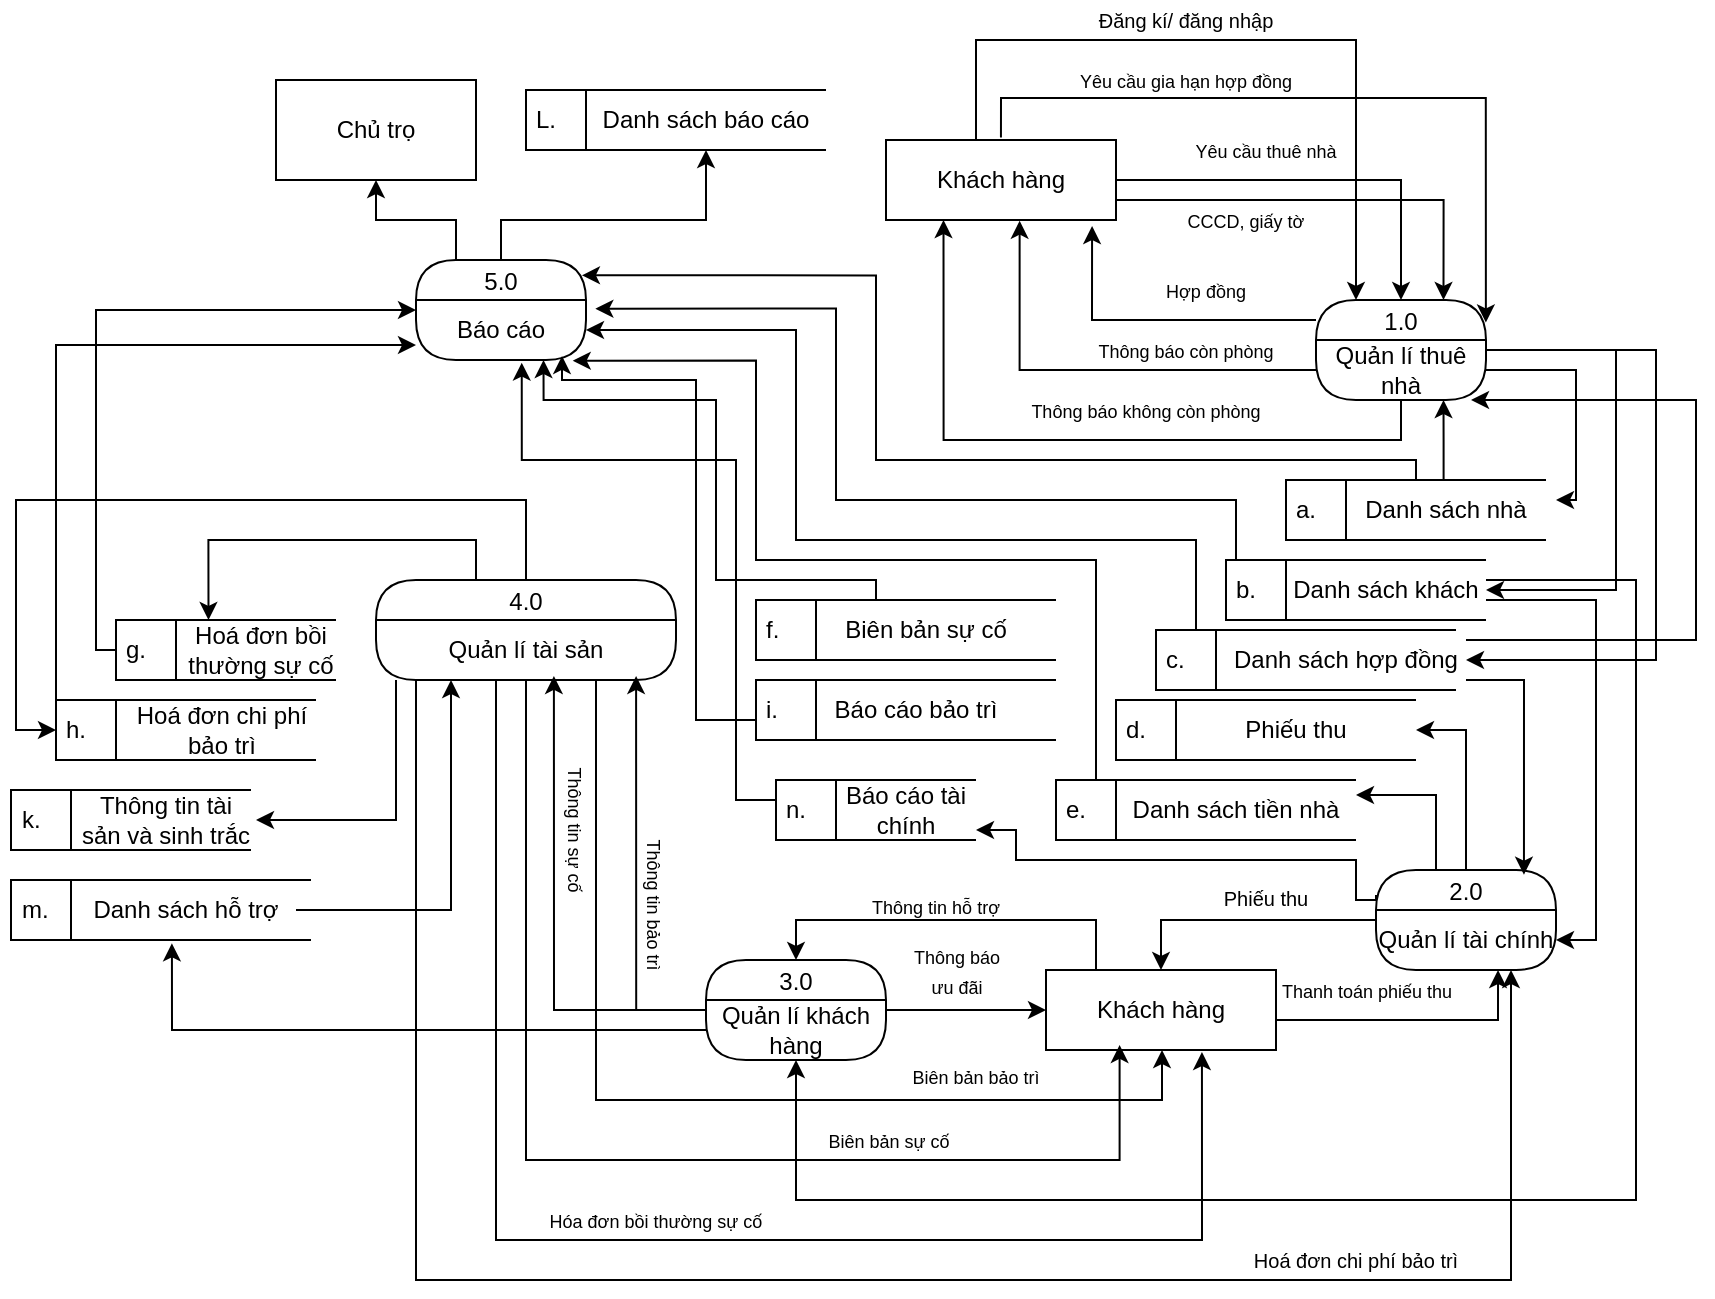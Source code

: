 <mxfile version="24.7.6">
  <diagram name="Page-1" id="V_YeHFoTBKTuIHgPI9a_">
    <mxGraphModel dx="1562" dy="346" grid="1" gridSize="10" guides="1" tooltips="1" connect="1" arrows="1" fold="1" page="1" pageScale="1" pageWidth="850" pageHeight="1100" math="0" shadow="0">
      <root>
        <mxCell id="0" />
        <mxCell id="1" parent="0" />
        <mxCell id="1aZD1OsogRXmvRE20P_B-30" style="edgeStyle=orthogonalEdgeStyle;rounded=0;orthogonalLoop=1;jettySize=auto;html=1;" parent="1" source="1aZD1OsogRXmvRE20P_B-1" target="1aZD1OsogRXmvRE20P_B-4" edge="1">
          <mxGeometry relative="1" as="geometry" />
        </mxCell>
        <mxCell id="1aZD1OsogRXmvRE20P_B-38" style="edgeStyle=orthogonalEdgeStyle;rounded=0;orthogonalLoop=1;jettySize=auto;html=1;entryX=0.75;entryY=0;entryDx=0;entryDy=0;" parent="1" source="1aZD1OsogRXmvRE20P_B-1" target="1aZD1OsogRXmvRE20P_B-4" edge="1">
          <mxGeometry relative="1" as="geometry">
            <Array as="points">
              <mxPoint x="644" y="270" />
            </Array>
          </mxGeometry>
        </mxCell>
        <mxCell id="yD9X1X1SuLmKjkcs-DvC-9" style="edgeStyle=orthogonalEdgeStyle;rounded=0;orthogonalLoop=1;jettySize=auto;html=1;entryX=1;entryY=0.25;entryDx=0;entryDy=0;" parent="1" edge="1">
          <mxGeometry relative="1" as="geometry">
            <mxPoint x="422.469" y="238.71" as="sourcePoint" />
            <mxPoint x="664.94" y="331.21" as="targetPoint" />
            <Array as="points">
              <mxPoint x="423" y="219" />
              <mxPoint x="665" y="219" />
            </Array>
          </mxGeometry>
        </mxCell>
        <mxCell id="Y49ICn9soL3mUIKn1PIk-4" style="edgeStyle=orthogonalEdgeStyle;rounded=0;orthogonalLoop=1;jettySize=auto;html=1;" parent="1" source="1aZD1OsogRXmvRE20P_B-1" target="1aZD1OsogRXmvRE20P_B-4" edge="1">
          <mxGeometry relative="1" as="geometry">
            <Array as="points">
              <mxPoint x="410" y="190" />
              <mxPoint x="600" y="190" />
            </Array>
          </mxGeometry>
        </mxCell>
        <mxCell id="1aZD1OsogRXmvRE20P_B-1" value="Khách hàng" style="rounded=0;whiteSpace=wrap;html=1;" parent="1" vertex="1">
          <mxGeometry x="365" y="240" width="115" height="40" as="geometry" />
        </mxCell>
        <mxCell id="1aZD1OsogRXmvRE20P_B-2" value="Chủ trọ" style="rounded=0;whiteSpace=wrap;html=1;" parent="1" vertex="1">
          <mxGeometry x="60" y="210" width="100" height="50" as="geometry" />
        </mxCell>
        <mxCell id="1aZD1OsogRXmvRE20P_B-56" style="edgeStyle=orthogonalEdgeStyle;rounded=0;orthogonalLoop=1;jettySize=auto;html=1;entryX=1;entryY=0.5;entryDx=0;entryDy=0;" parent="1" source="1aZD1OsogRXmvRE20P_B-4" target="1aZD1OsogRXmvRE20P_B-50" edge="1">
          <mxGeometry relative="1" as="geometry">
            <Array as="points">
              <mxPoint x="730" y="345" />
              <mxPoint x="730" y="465" />
            </Array>
          </mxGeometry>
        </mxCell>
        <mxCell id="1aZD1OsogRXmvRE20P_B-58" style="edgeStyle=orthogonalEdgeStyle;rounded=0;orthogonalLoop=1;jettySize=auto;html=1;entryX=1;entryY=0.5;entryDx=0;entryDy=0;" parent="1" source="1aZD1OsogRXmvRE20P_B-4" target="1aZD1OsogRXmvRE20P_B-52" edge="1">
          <mxGeometry relative="1" as="geometry">
            <Array as="points">
              <mxPoint x="750" y="345" />
              <mxPoint x="750" y="500" />
            </Array>
          </mxGeometry>
        </mxCell>
        <mxCell id="1aZD1OsogRXmvRE20P_B-4" value="1.0" style="swimlane;fontStyle=0;childLayout=stackLayout;horizontal=1;startSize=20;fillColor=#ffffff;horizontalStack=0;resizeParent=1;resizeParentMax=0;resizeLast=0;collapsible=0;marginBottom=0;swimlaneFillColor=#ffffff;rounded=1;glass=0;arcSize=50;" parent="1" vertex="1">
          <mxGeometry x="580" y="320" width="85" height="50" as="geometry" />
        </mxCell>
        <mxCell id="1aZD1OsogRXmvRE20P_B-12" value="Quản lí thuê nhà" style="text;html=1;align=center;verticalAlign=middle;whiteSpace=wrap;rounded=0;" parent="1aZD1OsogRXmvRE20P_B-4" vertex="1">
          <mxGeometry y="20" width="85" height="30" as="geometry" />
        </mxCell>
        <mxCell id="Y49ICn9soL3mUIKn1PIk-7" style="edgeStyle=orthogonalEdgeStyle;rounded=0;orthogonalLoop=1;jettySize=auto;html=1;entryX=0.75;entryY=1;entryDx=0;entryDy=0;" parent="1" source="1aZD1OsogRXmvRE20P_B-13" target="1aZD1OsogRXmvRE20P_B-24" edge="1">
          <mxGeometry relative="1" as="geometry">
            <Array as="points">
              <mxPoint x="130" y="810" />
              <mxPoint x="678" y="810" />
            </Array>
          </mxGeometry>
        </mxCell>
        <mxCell id="Y49ICn9soL3mUIKn1PIk-43" style="edgeStyle=orthogonalEdgeStyle;rounded=0;orthogonalLoop=1;jettySize=auto;html=1;entryX=0.25;entryY=0;entryDx=0;entryDy=0;" parent="1" source="1aZD1OsogRXmvRE20P_B-13" target="yD9X1X1SuLmKjkcs-DvC-13" edge="1">
          <mxGeometry relative="1" as="geometry">
            <Array as="points">
              <mxPoint x="160" y="440" />
              <mxPoint x="26" y="440" />
            </Array>
          </mxGeometry>
        </mxCell>
        <mxCell id="Y49ICn9soL3mUIKn1PIk-44" style="edgeStyle=orthogonalEdgeStyle;rounded=0;orthogonalLoop=1;jettySize=auto;html=1;entryX=0;entryY=0.5;entryDx=0;entryDy=0;" parent="1" source="1aZD1OsogRXmvRE20P_B-13" target="DDauoUN82rla9Vkt90J--4" edge="1">
          <mxGeometry relative="1" as="geometry">
            <Array as="points">
              <mxPoint x="185" y="420" />
              <mxPoint x="-70" y="420" />
              <mxPoint x="-70" y="535" />
            </Array>
          </mxGeometry>
        </mxCell>
        <mxCell id="1aZD1OsogRXmvRE20P_B-13" value="4.0" style="swimlane;fontStyle=0;childLayout=stackLayout;horizontal=1;startSize=20;fillColor=#ffffff;horizontalStack=0;resizeParent=1;resizeParentMax=0;resizeLast=0;collapsible=0;marginBottom=0;swimlaneFillColor=#ffffff;rounded=1;glass=0;arcSize=50;" parent="1" vertex="1">
          <mxGeometry x="110" y="460" width="150" height="50" as="geometry" />
        </mxCell>
        <mxCell id="1aZD1OsogRXmvRE20P_B-14" value="Quản lí tài sản" style="text;html=1;align=center;verticalAlign=middle;whiteSpace=wrap;rounded=0;" parent="1aZD1OsogRXmvRE20P_B-13" vertex="1">
          <mxGeometry y="20" width="150" height="30" as="geometry" />
        </mxCell>
        <mxCell id="1aZD1OsogRXmvRE20P_B-73" style="edgeStyle=orthogonalEdgeStyle;rounded=0;orthogonalLoop=1;jettySize=auto;html=1;entryX=0;entryY=0.5;entryDx=0;entryDy=0;" parent="1" source="1aZD1OsogRXmvRE20P_B-15" target="1aZD1OsogRXmvRE20P_B-60" edge="1">
          <mxGeometry relative="1" as="geometry">
            <mxPoint x="400" y="680" as="targetPoint" />
          </mxGeometry>
        </mxCell>
        <mxCell id="1aZD1OsogRXmvRE20P_B-15" value="3.0" style="swimlane;fontStyle=0;childLayout=stackLayout;horizontal=1;startSize=20;fillColor=#ffffff;horizontalStack=0;resizeParent=1;resizeParentMax=0;resizeLast=0;collapsible=0;marginBottom=0;swimlaneFillColor=#ffffff;rounded=1;glass=0;arcSize=50;" parent="1" vertex="1">
          <mxGeometry x="275" y="650" width="90" height="50" as="geometry" />
        </mxCell>
        <mxCell id="1aZD1OsogRXmvRE20P_B-17" value="Quản lí khách hàng" style="text;html=1;align=center;verticalAlign=middle;whiteSpace=wrap;rounded=0;" parent="1aZD1OsogRXmvRE20P_B-15" vertex="1">
          <mxGeometry y="20" width="90" height="30" as="geometry" />
        </mxCell>
        <mxCell id="1aZD1OsogRXmvRE20P_B-65" style="edgeStyle=orthogonalEdgeStyle;rounded=0;orthogonalLoop=1;jettySize=auto;html=1;entryX=1;entryY=0.5;entryDx=0;entryDy=0;" parent="1" source="1aZD1OsogRXmvRE20P_B-23" target="1aZD1OsogRXmvRE20P_B-54" edge="1">
          <mxGeometry relative="1" as="geometry" />
        </mxCell>
        <mxCell id="1aZD1OsogRXmvRE20P_B-66" style="edgeStyle=orthogonalEdgeStyle;rounded=0;orthogonalLoop=1;jettySize=auto;html=1;entryX=1;entryY=0.25;entryDx=0;entryDy=0;" parent="1" source="1aZD1OsogRXmvRE20P_B-23" target="1aZD1OsogRXmvRE20P_B-64" edge="1">
          <mxGeometry relative="1" as="geometry">
            <Array as="points">
              <mxPoint x="640" y="568" />
            </Array>
          </mxGeometry>
        </mxCell>
        <mxCell id="1aZD1OsogRXmvRE20P_B-68" style="edgeStyle=orthogonalEdgeStyle;rounded=0;orthogonalLoop=1;jettySize=auto;html=1;entryX=0.5;entryY=0;entryDx=0;entryDy=0;" parent="1" source="1aZD1OsogRXmvRE20P_B-23" target="1aZD1OsogRXmvRE20P_B-60" edge="1">
          <mxGeometry relative="1" as="geometry">
            <mxPoint x="510" y="630" as="targetPoint" />
          </mxGeometry>
        </mxCell>
        <mxCell id="Y49ICn9soL3mUIKn1PIk-48" style="edgeStyle=orthogonalEdgeStyle;rounded=0;orthogonalLoop=1;jettySize=auto;html=1;exitX=0;exitY=0.25;exitDx=0;exitDy=0;" parent="1" source="1aZD1OsogRXmvRE20P_B-23" target="Y49ICn9soL3mUIKn1PIk-2" edge="1">
          <mxGeometry relative="1" as="geometry">
            <Array as="points">
              <mxPoint x="610" y="620" />
              <mxPoint x="600" y="620" />
              <mxPoint x="600" y="600" />
              <mxPoint x="430" y="600" />
              <mxPoint x="430" y="585" />
            </Array>
          </mxGeometry>
        </mxCell>
        <mxCell id="1aZD1OsogRXmvRE20P_B-23" value="2.0" style="swimlane;fontStyle=0;childLayout=stackLayout;horizontal=1;startSize=20;fillColor=#ffffff;horizontalStack=0;resizeParent=1;resizeParentMax=0;resizeLast=0;collapsible=0;marginBottom=0;swimlaneFillColor=#ffffff;rounded=1;glass=0;arcSize=50;" parent="1" vertex="1">
          <mxGeometry x="610" y="605" width="90" height="50" as="geometry" />
        </mxCell>
        <mxCell id="1aZD1OsogRXmvRE20P_B-24" value="Quản lí tài chính" style="text;html=1;align=center;verticalAlign=middle;whiteSpace=wrap;rounded=0;" parent="1aZD1OsogRXmvRE20P_B-23" vertex="1">
          <mxGeometry y="20" width="90" height="30" as="geometry" />
        </mxCell>
        <mxCell id="1aZD1OsogRXmvRE20P_B-31" value="&lt;font style=&quot;font-size: 9px;&quot;&gt;Yêu cầu thuê nhà&lt;/font&gt;" style="text;html=1;align=center;verticalAlign=middle;whiteSpace=wrap;rounded=0;" parent="1" vertex="1">
          <mxGeometry x="510" y="240" width="90" height="10" as="geometry" />
        </mxCell>
        <mxCell id="1aZD1OsogRXmvRE20P_B-36" value="&lt;font style=&quot;font-size: 9px;&quot;&gt;Hợp đồng&lt;/font&gt;" style="text;html=1;align=center;verticalAlign=middle;whiteSpace=wrap;rounded=0;" parent="1" vertex="1">
          <mxGeometry x="480" y="310" width="90" height="10" as="geometry" />
        </mxCell>
        <mxCell id="1aZD1OsogRXmvRE20P_B-39" value="&lt;font style=&quot;font-size: 9px;&quot;&gt;CCCD, giấy tờ&lt;/font&gt;" style="text;html=1;align=center;verticalAlign=middle;whiteSpace=wrap;rounded=0;" parent="1" vertex="1">
          <mxGeometry x="500" y="270" width="90" height="20" as="geometry" />
        </mxCell>
        <mxCell id="1aZD1OsogRXmvRE20P_B-40" style="edgeStyle=orthogonalEdgeStyle;rounded=0;orthogonalLoop=1;jettySize=auto;html=1;entryX=0.581;entryY=1.009;entryDx=0;entryDy=0;entryPerimeter=0;" parent="1" source="1aZD1OsogRXmvRE20P_B-12" target="1aZD1OsogRXmvRE20P_B-1" edge="1">
          <mxGeometry relative="1" as="geometry" />
        </mxCell>
        <mxCell id="1aZD1OsogRXmvRE20P_B-42" value="&lt;font style=&quot;font-size: 9px;&quot;&gt;Thông báo còn phòng&lt;/font&gt;" style="text;html=1;align=center;verticalAlign=middle;whiteSpace=wrap;rounded=0;" parent="1" vertex="1">
          <mxGeometry x="470" y="340" width="90" height="10" as="geometry" />
        </mxCell>
        <mxCell id="1aZD1OsogRXmvRE20P_B-44" style="edgeStyle=orthogonalEdgeStyle;rounded=0;orthogonalLoop=1;jettySize=auto;html=1;entryX=0.25;entryY=1;entryDx=0;entryDy=0;" parent="1" source="1aZD1OsogRXmvRE20P_B-12" target="1aZD1OsogRXmvRE20P_B-1" edge="1">
          <mxGeometry relative="1" as="geometry">
            <Array as="points">
              <mxPoint x="623" y="390" />
              <mxPoint x="394" y="390" />
            </Array>
          </mxGeometry>
        </mxCell>
        <mxCell id="1aZD1OsogRXmvRE20P_B-45" value="&lt;font style=&quot;font-size: 9px;&quot;&gt;Thông báo không còn phòng&lt;/font&gt;" style="text;html=1;align=center;verticalAlign=middle;whiteSpace=wrap;rounded=0;" parent="1" vertex="1">
          <mxGeometry x="435" y="370" width="120" height="10" as="geometry" />
        </mxCell>
        <mxCell id="1aZD1OsogRXmvRE20P_B-47" value="a." style="html=1;dashed=0;whiteSpace=wrap;shape=mxgraph.dfd.dataStoreID;align=left;spacingLeft=3;points=[[0,0],[0.5,0],[1,0],[0,0.5],[1,0.5],[0,1],[0.5,1],[1,1]];" parent="1" vertex="1">
          <mxGeometry x="565" y="410" width="130" height="30" as="geometry" />
        </mxCell>
        <mxCell id="yD9X1X1SuLmKjkcs-DvC-8" style="edgeStyle=orthogonalEdgeStyle;rounded=0;orthogonalLoop=1;jettySize=auto;html=1;entryX=0.75;entryY=1;entryDx=0;entryDy=0;" parent="1" source="1aZD1OsogRXmvRE20P_B-48" target="1aZD1OsogRXmvRE20P_B-12" edge="1">
          <mxGeometry relative="1" as="geometry">
            <Array as="points">
              <mxPoint x="644" y="390" />
            </Array>
          </mxGeometry>
        </mxCell>
        <mxCell id="1aZD1OsogRXmvRE20P_B-48" value="Danh sách nhà" style="text;html=1;align=center;verticalAlign=middle;whiteSpace=wrap;rounded=0;" parent="1" vertex="1">
          <mxGeometry x="600" y="410" width="90" height="30" as="geometry" />
        </mxCell>
        <mxCell id="H8AvOMiR97W-gZ_kD2Oq-1" style="edgeStyle=orthogonalEdgeStyle;rounded=0;orthogonalLoop=1;jettySize=auto;html=1;" parent="1" source="1aZD1OsogRXmvRE20P_B-49" target="1aZD1OsogRXmvRE20P_B-15" edge="1">
          <mxGeometry relative="1" as="geometry">
            <Array as="points">
              <mxPoint x="740" y="460" />
              <mxPoint x="740" y="770" />
              <mxPoint x="320" y="770" />
            </Array>
          </mxGeometry>
        </mxCell>
        <mxCell id="1aZD1OsogRXmvRE20P_B-49" value="b." style="html=1;dashed=0;whiteSpace=wrap;shape=mxgraph.dfd.dataStoreID;align=left;spacingLeft=3;points=[[0,0],[0.5,0],[1,0],[0,0.5],[1,0.5],[0,1],[0.5,1],[1,1]];" parent="1" vertex="1">
          <mxGeometry x="535" y="450" width="130" height="30" as="geometry" />
        </mxCell>
        <mxCell id="1aZD1OsogRXmvRE20P_B-62" style="edgeStyle=orthogonalEdgeStyle;rounded=0;orthogonalLoop=1;jettySize=auto;html=1;entryX=1;entryY=0.5;entryDx=0;entryDy=0;" parent="1" source="1aZD1OsogRXmvRE20P_B-50" target="1aZD1OsogRXmvRE20P_B-24" edge="1">
          <mxGeometry relative="1" as="geometry">
            <Array as="points">
              <mxPoint x="720" y="470" />
              <mxPoint x="720" y="640" />
            </Array>
          </mxGeometry>
        </mxCell>
        <mxCell id="1aZD1OsogRXmvRE20P_B-50" value="Danh sách khách" style="text;html=1;align=center;verticalAlign=middle;whiteSpace=wrap;rounded=0;" parent="1" vertex="1">
          <mxGeometry x="565" y="450" width="100" height="30" as="geometry" />
        </mxCell>
        <mxCell id="1aZD1OsogRXmvRE20P_B-112" style="edgeStyle=orthogonalEdgeStyle;rounded=0;orthogonalLoop=1;jettySize=auto;html=1;entryX=1;entryY=0.5;entryDx=0;entryDy=0;" parent="1" source="1aZD1OsogRXmvRE20P_B-51" target="1aZD1OsogRXmvRE20P_B-103" edge="1">
          <mxGeometry relative="1" as="geometry">
            <Array as="points">
              <mxPoint x="520" y="440" />
              <mxPoint x="320" y="440" />
              <mxPoint x="320" y="335" />
            </Array>
          </mxGeometry>
        </mxCell>
        <mxCell id="1aZD1OsogRXmvRE20P_B-51" value="c." style="html=1;dashed=0;whiteSpace=wrap;shape=mxgraph.dfd.dataStoreID;align=left;spacingLeft=3;points=[[0,0],[0.5,0],[1,0],[0,0.5],[1,0.5],[0,1],[0.5,1],[1,1]];" parent="1" vertex="1">
          <mxGeometry x="500" y="485" width="150" height="30" as="geometry" />
        </mxCell>
        <mxCell id="yD9X1X1SuLmKjkcs-DvC-17" style="edgeStyle=orthogonalEdgeStyle;rounded=0;orthogonalLoop=1;jettySize=auto;html=1;entryX=0.912;entryY=1;entryDx=0;entryDy=0;entryPerimeter=0;" parent="1" source="1aZD1OsogRXmvRE20P_B-52" target="1aZD1OsogRXmvRE20P_B-12" edge="1">
          <mxGeometry relative="1" as="geometry">
            <Array as="points">
              <mxPoint x="770" y="490" />
              <mxPoint x="770" y="370" />
            </Array>
          </mxGeometry>
        </mxCell>
        <mxCell id="1aZD1OsogRXmvRE20P_B-52" value="Danh sách hợp đồng" style="text;html=1;align=center;verticalAlign=middle;whiteSpace=wrap;rounded=0;" parent="1" vertex="1">
          <mxGeometry x="535" y="485" width="120" height="30" as="geometry" />
        </mxCell>
        <mxCell id="1aZD1OsogRXmvRE20P_B-53" value="d." style="html=1;dashed=0;whiteSpace=wrap;shape=mxgraph.dfd.dataStoreID;align=left;spacingLeft=3;points=[[0,0],[0.5,0],[1,0],[0,0.5],[1,0.5],[0,1],[0.5,1],[1,1]];" parent="1" vertex="1">
          <mxGeometry x="480" y="520" width="150" height="30" as="geometry" />
        </mxCell>
        <mxCell id="1aZD1OsogRXmvRE20P_B-54" value="Phiếu thu" style="text;html=1;align=center;verticalAlign=middle;whiteSpace=wrap;rounded=0;" parent="1" vertex="1">
          <mxGeometry x="510" y="520" width="120" height="30" as="geometry" />
        </mxCell>
        <mxCell id="1aZD1OsogRXmvRE20P_B-55" style="edgeStyle=orthogonalEdgeStyle;rounded=0;orthogonalLoop=1;jettySize=auto;html=1;" parent="1" source="1aZD1OsogRXmvRE20P_B-12" edge="1">
          <mxGeometry relative="1" as="geometry">
            <mxPoint x="700" y="420" as="targetPoint" />
            <Array as="points">
              <mxPoint x="710" y="355" />
              <mxPoint x="710" y="420" />
            </Array>
          </mxGeometry>
        </mxCell>
        <mxCell id="1aZD1OsogRXmvRE20P_B-71" style="edgeStyle=orthogonalEdgeStyle;rounded=0;orthogonalLoop=1;jettySize=auto;html=1;entryX=0.678;entryY=1;entryDx=0;entryDy=0;entryPerimeter=0;" parent="1" source="1aZD1OsogRXmvRE20P_B-60" target="1aZD1OsogRXmvRE20P_B-24" edge="1">
          <mxGeometry relative="1" as="geometry">
            <mxPoint x="670" y="675" as="targetPoint" />
            <Array as="points">
              <mxPoint x="671" y="680" />
            </Array>
          </mxGeometry>
        </mxCell>
        <mxCell id="1aZD1OsogRXmvRE20P_B-76" style="edgeStyle=orthogonalEdgeStyle;rounded=0;orthogonalLoop=1;jettySize=auto;html=1;entryX=0.5;entryY=0;entryDx=0;entryDy=0;" parent="1" source="1aZD1OsogRXmvRE20P_B-60" target="1aZD1OsogRXmvRE20P_B-15" edge="1">
          <mxGeometry relative="1" as="geometry">
            <mxPoint x="390" y="620" as="targetPoint" />
            <Array as="points">
              <mxPoint x="470" y="630" />
              <mxPoint x="320" y="630" />
            </Array>
          </mxGeometry>
        </mxCell>
        <mxCell id="1aZD1OsogRXmvRE20P_B-60" value="Khách hàng" style="rounded=0;whiteSpace=wrap;html=1;" parent="1" vertex="1">
          <mxGeometry x="445" y="655" width="115" height="40" as="geometry" />
        </mxCell>
        <mxCell id="1aZD1OsogRXmvRE20P_B-63" value="e." style="html=1;dashed=0;whiteSpace=wrap;shape=mxgraph.dfd.dataStoreID;align=left;spacingLeft=3;points=[[0,0],[0.5,0],[1,0],[0,0.5],[1,0.5],[0,1],[0.5,1],[1,1]];" parent="1" vertex="1">
          <mxGeometry x="450" y="560" width="150" height="30" as="geometry" />
        </mxCell>
        <mxCell id="1aZD1OsogRXmvRE20P_B-64" value="Danh sách tiền nhà" style="text;html=1;align=center;verticalAlign=middle;whiteSpace=wrap;rounded=0;" parent="1" vertex="1">
          <mxGeometry x="480" y="560" width="120" height="30" as="geometry" />
        </mxCell>
        <mxCell id="1aZD1OsogRXmvRE20P_B-67" style="edgeStyle=orthogonalEdgeStyle;rounded=0;orthogonalLoop=1;jettySize=auto;html=1;entryX=0.822;entryY=0.047;entryDx=0;entryDy=0;entryPerimeter=0;" parent="1" source="1aZD1OsogRXmvRE20P_B-52" target="1aZD1OsogRXmvRE20P_B-23" edge="1">
          <mxGeometry relative="1" as="geometry">
            <Array as="points">
              <mxPoint x="684" y="510" />
            </Array>
          </mxGeometry>
        </mxCell>
        <mxCell id="1aZD1OsogRXmvRE20P_B-69" value="&lt;font style=&quot;font-size: 10px;&quot;&gt;Phiếu thu&lt;/font&gt;" style="text;html=1;align=center;verticalAlign=middle;whiteSpace=wrap;rounded=0;" parent="1" vertex="1">
          <mxGeometry x="525" y="607.5" width="60" height="22.5" as="geometry" />
        </mxCell>
        <mxCell id="1aZD1OsogRXmvRE20P_B-72" value="&lt;font style=&quot;font-size: 9px;&quot;&gt;Thanh toán phiếu thu&lt;/font&gt;" style="text;html=1;align=center;verticalAlign=middle;whiteSpace=wrap;rounded=0;" parent="1" vertex="1">
          <mxGeometry x="557.5" y="655" width="95" height="20" as="geometry" />
        </mxCell>
        <mxCell id="1aZD1OsogRXmvRE20P_B-74" value="&lt;font style=&quot;font-size: 9px;&quot;&gt;Thông báo ưu đãi&lt;/font&gt;" style="text;html=1;align=center;verticalAlign=middle;whiteSpace=wrap;rounded=0;" parent="1" vertex="1">
          <mxGeometry x="372.5" y="640" width="55" height="30" as="geometry" />
        </mxCell>
        <mxCell id="1aZD1OsogRXmvRE20P_B-77" value="&lt;font style=&quot;font-size: 9px;&quot;&gt;Thông tin hỗ trợ&lt;/font&gt;" style="text;html=1;align=center;verticalAlign=middle;whiteSpace=wrap;rounded=0;" parent="1" vertex="1">
          <mxGeometry x="330" y="610" width="120" height="25" as="geometry" />
        </mxCell>
        <mxCell id="1aZD1OsogRXmvRE20P_B-85" value="&lt;font style=&quot;font-size: 9px;&quot;&gt;Thông tin bảo trì&lt;/font&gt;" style="text;html=1;align=center;verticalAlign=middle;whiteSpace=wrap;rounded=0;rotation=90;" parent="1" vertex="1">
          <mxGeometry x="205" y="607.5" width="90" height="30" as="geometry" />
        </mxCell>
        <mxCell id="1aZD1OsogRXmvRE20P_B-87" style="edgeStyle=orthogonalEdgeStyle;rounded=0;orthogonalLoop=1;jettySize=auto;html=1;" parent="1" source="1aZD1OsogRXmvRE20P_B-14" target="1aZD1OsogRXmvRE20P_B-60" edge="1">
          <mxGeometry relative="1" as="geometry">
            <Array as="points">
              <mxPoint x="220" y="720" />
              <mxPoint x="503" y="720" />
            </Array>
          </mxGeometry>
        </mxCell>
        <mxCell id="1aZD1OsogRXmvRE20P_B-88" value="&lt;font style=&quot;font-size: 9px;&quot;&gt;Biên bản bảo trì&lt;/font&gt;" style="text;html=1;align=center;verticalAlign=middle;whiteSpace=wrap;rounded=0;" parent="1" vertex="1">
          <mxGeometry x="360" y="700" width="100" height="15" as="geometry" />
        </mxCell>
        <mxCell id="1aZD1OsogRXmvRE20P_B-90" value="&lt;font style=&quot;font-size: 9px;&quot;&gt;Thông tin sự cố&lt;/font&gt;" style="text;html=1;align=center;verticalAlign=middle;whiteSpace=wrap;rounded=0;rotation=90;" parent="1" vertex="1">
          <mxGeometry x="170" y="575" width="80" height="20" as="geometry" />
        </mxCell>
        <mxCell id="1aZD1OsogRXmvRE20P_B-92" value="&lt;font style=&quot;font-size: 9px;&quot;&gt;Biên bản sự cố&lt;/font&gt;" style="text;html=1;align=center;verticalAlign=middle;whiteSpace=wrap;rounded=0;" parent="1" vertex="1">
          <mxGeometry x="320" y="730" width="92.5" height="20" as="geometry" />
        </mxCell>
        <mxCell id="1aZD1OsogRXmvRE20P_B-94" value="&lt;font style=&quot;font-size: 9px;&quot;&gt;Hóa đơn bồi thường sự cố&lt;/font&gt;" style="text;html=1;align=center;verticalAlign=middle;whiteSpace=wrap;rounded=0;" parent="1" vertex="1">
          <mxGeometry x="190" y="770" width="120" height="20" as="geometry" />
        </mxCell>
        <mxCell id="1aZD1OsogRXmvRE20P_B-95" value="f." style="html=1;dashed=0;whiteSpace=wrap;shape=mxgraph.dfd.dataStoreID;align=left;spacingLeft=3;points=[[0,0],[0.5,0],[1,0],[0,0.5],[1,0.5],[0,1],[0.5,1],[1,1]];" parent="1" vertex="1">
          <mxGeometry x="300" y="470" width="150" height="30" as="geometry" />
        </mxCell>
        <mxCell id="1aZD1OsogRXmvRE20P_B-114" style="edgeStyle=orthogonalEdgeStyle;rounded=0;orthogonalLoop=1;jettySize=auto;html=1;entryX=0.75;entryY=1;entryDx=0;entryDy=0;" parent="1" source="1aZD1OsogRXmvRE20P_B-96" target="1aZD1OsogRXmvRE20P_B-103" edge="1">
          <mxGeometry relative="1" as="geometry">
            <Array as="points">
              <mxPoint x="360" y="460" />
              <mxPoint x="280" y="460" />
              <mxPoint x="280" y="370" />
              <mxPoint x="194" y="370" />
            </Array>
          </mxGeometry>
        </mxCell>
        <mxCell id="1aZD1OsogRXmvRE20P_B-96" value="Biên bản sự cố" style="text;html=1;align=center;verticalAlign=middle;whiteSpace=wrap;rounded=0;" parent="1" vertex="1">
          <mxGeometry x="325" y="470" width="120" height="30" as="geometry" />
        </mxCell>
        <mxCell id="yD9X1X1SuLmKjkcs-DvC-6" style="edgeStyle=orthogonalEdgeStyle;rounded=0;orthogonalLoop=1;jettySize=auto;html=1;entryX=0.5;entryY=1;entryDx=0;entryDy=0;" parent="1" source="1aZD1OsogRXmvRE20P_B-102" target="1aZD1OsogRXmvRE20P_B-116" edge="1">
          <mxGeometry relative="1" as="geometry">
            <Array as="points">
              <mxPoint x="173" y="280" />
              <mxPoint x="275" y="280" />
            </Array>
          </mxGeometry>
        </mxCell>
        <mxCell id="0kfnK0S1R64oep1nQxYQ-11" style="edgeStyle=orthogonalEdgeStyle;rounded=0;orthogonalLoop=1;jettySize=auto;html=1;entryX=0.5;entryY=1;entryDx=0;entryDy=0;" parent="1" source="1aZD1OsogRXmvRE20P_B-102" target="1aZD1OsogRXmvRE20P_B-2" edge="1">
          <mxGeometry relative="1" as="geometry">
            <Array as="points">
              <mxPoint x="150" y="280" />
              <mxPoint x="110" y="280" />
            </Array>
          </mxGeometry>
        </mxCell>
        <mxCell id="1aZD1OsogRXmvRE20P_B-102" value="5.0" style="swimlane;fontStyle=0;childLayout=stackLayout;horizontal=1;startSize=20;fillColor=#ffffff;horizontalStack=0;resizeParent=1;resizeParentMax=0;resizeLast=0;collapsible=0;marginBottom=0;swimlaneFillColor=#ffffff;rounded=1;glass=0;arcSize=50;" parent="1" vertex="1">
          <mxGeometry x="130" y="300" width="85" height="50" as="geometry" />
        </mxCell>
        <mxCell id="1aZD1OsogRXmvRE20P_B-103" value="Báo cáo" style="text;html=1;align=center;verticalAlign=middle;whiteSpace=wrap;rounded=0;" parent="1aZD1OsogRXmvRE20P_B-102" vertex="1">
          <mxGeometry y="20" width="85" height="30" as="geometry" />
        </mxCell>
        <mxCell id="1aZD1OsogRXmvRE20P_B-110" style="edgeStyle=orthogonalEdgeStyle;rounded=0;orthogonalLoop=1;jettySize=auto;html=1;entryX=0.976;entryY=0.153;entryDx=0;entryDy=0;entryPerimeter=0;" parent="1" source="1aZD1OsogRXmvRE20P_B-47" target="1aZD1OsogRXmvRE20P_B-102" edge="1">
          <mxGeometry relative="1" as="geometry">
            <Array as="points">
              <mxPoint x="630" y="400" />
              <mxPoint x="360" y="400" />
              <mxPoint x="360" y="308" />
            </Array>
          </mxGeometry>
        </mxCell>
        <mxCell id="1aZD1OsogRXmvRE20P_B-111" style="edgeStyle=orthogonalEdgeStyle;rounded=0;orthogonalLoop=1;jettySize=auto;html=1;entryX=1.055;entryY=0.144;entryDx=0;entryDy=0;entryPerimeter=0;" parent="1" source="1aZD1OsogRXmvRE20P_B-49" target="1aZD1OsogRXmvRE20P_B-103" edge="1">
          <mxGeometry relative="1" as="geometry">
            <Array as="points">
              <mxPoint x="540" y="420" />
              <mxPoint x="340" y="420" />
              <mxPoint x="340" y="324" />
            </Array>
          </mxGeometry>
        </mxCell>
        <mxCell id="1aZD1OsogRXmvRE20P_B-113" style="edgeStyle=orthogonalEdgeStyle;rounded=0;orthogonalLoop=1;jettySize=auto;html=1;entryX=0.922;entryY=1.011;entryDx=0;entryDy=0;entryPerimeter=0;" parent="1" source="1aZD1OsogRXmvRE20P_B-63" target="1aZD1OsogRXmvRE20P_B-103" edge="1">
          <mxGeometry relative="1" as="geometry">
            <Array as="points">
              <mxPoint x="470" y="450" />
              <mxPoint x="300" y="450" />
              <mxPoint x="300" y="350" />
            </Array>
          </mxGeometry>
        </mxCell>
        <mxCell id="1aZD1OsogRXmvRE20P_B-115" value="L." style="html=1;dashed=0;whiteSpace=wrap;shape=mxgraph.dfd.dataStoreID;align=left;spacingLeft=3;points=[[0,0],[0.5,0],[1,0],[0,0.5],[1,0.5],[0,1],[0.5,1],[1,1]];" parent="1" vertex="1">
          <mxGeometry x="185" y="215" width="150" height="30" as="geometry" />
        </mxCell>
        <mxCell id="1aZD1OsogRXmvRE20P_B-116" value="Danh sách báo cáo" style="text;html=1;align=center;verticalAlign=middle;whiteSpace=wrap;rounded=0;" parent="1" vertex="1">
          <mxGeometry x="220" y="215" width="110" height="30" as="geometry" />
        </mxCell>
        <mxCell id="yD9X1X1SuLmKjkcs-DvC-3" style="edgeStyle=orthogonalEdgeStyle;rounded=0;orthogonalLoop=1;jettySize=auto;html=1;entryX=0.896;entryY=1.075;entryDx=0;entryDy=0;entryPerimeter=0;" parent="1" source="1aZD1OsogRXmvRE20P_B-4" target="1aZD1OsogRXmvRE20P_B-1" edge="1">
          <mxGeometry relative="1" as="geometry">
            <Array as="points">
              <mxPoint x="468" y="330" />
            </Array>
          </mxGeometry>
        </mxCell>
        <mxCell id="yD9X1X1SuLmKjkcs-DvC-10" value="&lt;span style=&quot;font-size: 9px;&quot;&gt;Yêu cầu gia hạn hợp đồng&lt;/span&gt;" style="text;html=1;align=center;verticalAlign=middle;whiteSpace=wrap;rounded=0;" parent="1" vertex="1">
          <mxGeometry x="460" y="205" width="110" height="10" as="geometry" />
        </mxCell>
        <mxCell id="Y49ICn9soL3mUIKn1PIk-50" style="edgeStyle=orthogonalEdgeStyle;rounded=0;orthogonalLoop=1;jettySize=auto;html=1;entryX=0;entryY=0.5;entryDx=0;entryDy=0;" parent="1" source="yD9X1X1SuLmKjkcs-DvC-12" target="1aZD1OsogRXmvRE20P_B-102" edge="1">
          <mxGeometry relative="1" as="geometry">
            <Array as="points">
              <mxPoint x="-30" y="495" />
              <mxPoint x="-30" y="325" />
            </Array>
          </mxGeometry>
        </mxCell>
        <mxCell id="yD9X1X1SuLmKjkcs-DvC-12" value="g." style="html=1;dashed=0;whiteSpace=wrap;shape=mxgraph.dfd.dataStoreID;align=left;spacingLeft=3;points=[[0,0],[0.5,0],[1,0],[0,0.5],[1,0.5],[0,1],[0.5,1],[1,1]];" parent="1" vertex="1">
          <mxGeometry x="-20" y="480" width="110" height="30" as="geometry" />
        </mxCell>
        <mxCell id="yD9X1X1SuLmKjkcs-DvC-13" value="Hoá đơn bồi thường sự cố" style="text;html=1;align=center;verticalAlign=middle;whiteSpace=wrap;rounded=0;" parent="1" vertex="1">
          <mxGeometry y="480" width="105" height="30" as="geometry" />
        </mxCell>
        <mxCell id="DDauoUN82rla9Vkt90J--3" value="&lt;font size=&quot;1&quot;&gt;Hoá đơn chi phí bảo trì&lt;/font&gt;" style="text;html=1;align=center;verticalAlign=middle;whiteSpace=wrap;rounded=0;" parent="1" vertex="1">
          <mxGeometry x="540" y="790" width="120" height="20" as="geometry" />
        </mxCell>
        <mxCell id="Y49ICn9soL3mUIKn1PIk-51" style="edgeStyle=orthogonalEdgeStyle;rounded=0;orthogonalLoop=1;jettySize=auto;html=1;entryX=0;entryY=0.75;entryDx=0;entryDy=0;" parent="1" source="DDauoUN82rla9Vkt90J--4" target="1aZD1OsogRXmvRE20P_B-103" edge="1">
          <mxGeometry relative="1" as="geometry">
            <Array as="points">
              <mxPoint x="-50" y="343" />
            </Array>
          </mxGeometry>
        </mxCell>
        <mxCell id="DDauoUN82rla9Vkt90J--4" value="h." style="html=1;dashed=0;whiteSpace=wrap;shape=mxgraph.dfd.dataStoreID;align=left;spacingLeft=3;points=[[0,0],[0.5,0],[1,0],[0,0.5],[1,0.5],[0,1],[0.5,1],[1,1]];" parent="1" vertex="1">
          <mxGeometry x="-50" y="520" width="130" height="30" as="geometry" />
        </mxCell>
        <mxCell id="DDauoUN82rla9Vkt90J--7" value="Hoá đơn chi phí bảo trì" style="text;html=1;align=center;verticalAlign=middle;whiteSpace=wrap;rounded=0;" parent="1" vertex="1">
          <mxGeometry x="-12.5" y="520" width="90" height="30" as="geometry" />
        </mxCell>
        <mxCell id="H8AvOMiR97W-gZ_kD2Oq-5" value="i." style="html=1;dashed=0;whiteSpace=wrap;shape=mxgraph.dfd.dataStoreID;align=left;spacingLeft=3;points=[[0,0],[0.5,0],[1,0],[0,0.5],[1,0.5],[0,1],[0.5,1],[1,1]];" parent="1" vertex="1">
          <mxGeometry x="300" y="510" width="150" height="30" as="geometry" />
        </mxCell>
        <mxCell id="H8AvOMiR97W-gZ_kD2Oq-6" value="Báo cáo bảo trì" style="text;html=1;align=center;verticalAlign=middle;whiteSpace=wrap;rounded=0;" parent="1" vertex="1">
          <mxGeometry x="320" y="510" width="120" height="30" as="geometry" />
        </mxCell>
        <mxCell id="H8AvOMiR97W-gZ_kD2Oq-12" value="k." style="html=1;dashed=0;whiteSpace=wrap;shape=mxgraph.dfd.dataStoreID;align=left;spacingLeft=3;points=[[0,0],[0.5,0],[1,0],[0,0.5],[1,0.5],[0,1],[0.5,1],[1,1]];" parent="1" vertex="1">
          <mxGeometry x="-72.5" y="565" width="120" height="30" as="geometry" />
        </mxCell>
        <mxCell id="H8AvOMiR97W-gZ_kD2Oq-13" value="Thông tin tài sản và sinh trắc" style="text;html=1;align=center;verticalAlign=middle;whiteSpace=wrap;rounded=0;" parent="1" vertex="1">
          <mxGeometry x="-40" y="565" width="90" height="30" as="geometry" />
        </mxCell>
        <mxCell id="0kfnK0S1R64oep1nQxYQ-2" value="m." style="html=1;dashed=0;whiteSpace=wrap;shape=mxgraph.dfd.dataStoreID;align=left;spacingLeft=3;points=[[0,0],[0.5,0],[1,0],[0,0.5],[1,0.5],[0,1],[0.5,1],[1,1]];" parent="1" vertex="1">
          <mxGeometry x="-72.5" y="610" width="150" height="30" as="geometry" />
        </mxCell>
        <mxCell id="0kfnK0S1R64oep1nQxYQ-9" style="edgeStyle=orthogonalEdgeStyle;rounded=0;orthogonalLoop=1;jettySize=auto;html=1;entryX=0.25;entryY=1;entryDx=0;entryDy=0;" parent="1" source="0kfnK0S1R64oep1nQxYQ-4" target="1aZD1OsogRXmvRE20P_B-14" edge="1">
          <mxGeometry relative="1" as="geometry" />
        </mxCell>
        <mxCell id="0kfnK0S1R64oep1nQxYQ-4" value="Danh sách hỗ trợ" style="text;html=1;align=center;verticalAlign=middle;whiteSpace=wrap;rounded=0;" parent="1" vertex="1">
          <mxGeometry x="-40" y="612.5" width="110" height="25" as="geometry" />
        </mxCell>
        <mxCell id="Y49ICn9soL3mUIKn1PIk-1" value="n." style="html=1;dashed=0;whiteSpace=wrap;shape=mxgraph.dfd.dataStoreID;align=left;spacingLeft=3;points=[[0,0],[0.5,0],[1,0],[0,0.5],[1,0.5],[0,1],[0.5,1],[1,1]];" parent="1" vertex="1">
          <mxGeometry x="310" y="560" width="100" height="30" as="geometry" />
        </mxCell>
        <mxCell id="Y49ICn9soL3mUIKn1PIk-2" value="Báo cáo tài chính" style="text;html=1;align=center;verticalAlign=middle;whiteSpace=wrap;rounded=0;" parent="1" vertex="1">
          <mxGeometry x="340" y="560" width="70" height="30" as="geometry" />
        </mxCell>
        <mxCell id="Y49ICn9soL3mUIKn1PIk-6" value="&lt;font size=&quot;1&quot;&gt;Đăng kí/ đăng nhập&lt;/font&gt;" style="text;html=1;align=center;verticalAlign=middle;whiteSpace=wrap;rounded=0;" parent="1" vertex="1">
          <mxGeometry x="460" y="170" width="110" height="20" as="geometry" />
        </mxCell>
        <mxCell id="Y49ICn9soL3mUIKn1PIk-17" style="edgeStyle=orthogonalEdgeStyle;rounded=0;orthogonalLoop=1;jettySize=auto;html=1;entryX=0.867;entryY=0.933;entryDx=0;entryDy=0;entryPerimeter=0;" parent="1" source="1aZD1OsogRXmvRE20P_B-15" target="1aZD1OsogRXmvRE20P_B-14" edge="1">
          <mxGeometry relative="1" as="geometry" />
        </mxCell>
        <mxCell id="Y49ICn9soL3mUIKn1PIk-19" style="edgeStyle=orthogonalEdgeStyle;rounded=0;orthogonalLoop=1;jettySize=auto;html=1;entryX=0.593;entryY=0.933;entryDx=0;entryDy=0;entryPerimeter=0;" parent="1" source="1aZD1OsogRXmvRE20P_B-15" target="1aZD1OsogRXmvRE20P_B-14" edge="1">
          <mxGeometry relative="1" as="geometry" />
        </mxCell>
        <mxCell id="Y49ICn9soL3mUIKn1PIk-21" style="edgeStyle=orthogonalEdgeStyle;rounded=0;orthogonalLoop=1;jettySize=auto;html=1;entryX=0.32;entryY=0.937;entryDx=0;entryDy=0;entryPerimeter=0;" parent="1" source="1aZD1OsogRXmvRE20P_B-13" target="1aZD1OsogRXmvRE20P_B-60" edge="1">
          <mxGeometry relative="1" as="geometry">
            <Array as="points">
              <mxPoint x="185" y="750" />
              <mxPoint x="482" y="750" />
            </Array>
          </mxGeometry>
        </mxCell>
        <mxCell id="Y49ICn9soL3mUIKn1PIk-23" style="edgeStyle=orthogonalEdgeStyle;rounded=0;orthogonalLoop=1;jettySize=auto;html=1;entryX=0.678;entryY=1.025;entryDx=0;entryDy=0;entryPerimeter=0;" parent="1" source="1aZD1OsogRXmvRE20P_B-13" target="1aZD1OsogRXmvRE20P_B-60" edge="1">
          <mxGeometry relative="1" as="geometry">
            <Array as="points">
              <mxPoint x="170" y="790" />
              <mxPoint x="523" y="790" />
            </Array>
          </mxGeometry>
        </mxCell>
        <mxCell id="Y49ICn9soL3mUIKn1PIk-28" style="edgeStyle=orthogonalEdgeStyle;rounded=0;orthogonalLoop=1;jettySize=auto;html=1;entryX=0.436;entryY=1.167;entryDx=0;entryDy=0;entryPerimeter=0;" parent="1" source="1aZD1OsogRXmvRE20P_B-17" target="0kfnK0S1R64oep1nQxYQ-4" edge="1">
          <mxGeometry relative="1" as="geometry" />
        </mxCell>
        <mxCell id="Y49ICn9soL3mUIKn1PIk-33" style="edgeStyle=orthogonalEdgeStyle;rounded=0;orthogonalLoop=1;jettySize=auto;html=1;entryX=0.859;entryY=0.933;entryDx=0;entryDy=0;entryPerimeter=0;" parent="1" source="H8AvOMiR97W-gZ_kD2Oq-5" target="1aZD1OsogRXmvRE20P_B-103" edge="1">
          <mxGeometry relative="1" as="geometry">
            <Array as="points">
              <mxPoint x="270" y="530" />
              <mxPoint x="270" y="360" />
              <mxPoint x="203" y="360" />
            </Array>
          </mxGeometry>
        </mxCell>
        <mxCell id="Y49ICn9soL3mUIKn1PIk-47" style="edgeStyle=orthogonalEdgeStyle;rounded=0;orthogonalLoop=1;jettySize=auto;html=1;entryX=1;entryY=0.5;entryDx=0;entryDy=0;" parent="1" source="1aZD1OsogRXmvRE20P_B-14" target="H8AvOMiR97W-gZ_kD2Oq-13" edge="1">
          <mxGeometry relative="1" as="geometry">
            <Array as="points">
              <mxPoint x="120" y="580" />
            </Array>
          </mxGeometry>
        </mxCell>
        <mxCell id="Y49ICn9soL3mUIKn1PIk-49" style="edgeStyle=orthogonalEdgeStyle;rounded=0;orthogonalLoop=1;jettySize=auto;html=1;entryX=0.622;entryY=1.044;entryDx=0;entryDy=0;entryPerimeter=0;" parent="1" source="Y49ICn9soL3mUIKn1PIk-1" target="1aZD1OsogRXmvRE20P_B-103" edge="1">
          <mxGeometry relative="1" as="geometry">
            <Array as="points">
              <mxPoint x="290" y="570" />
              <mxPoint x="290" y="400" />
              <mxPoint x="183" y="400" />
            </Array>
          </mxGeometry>
        </mxCell>
      </root>
    </mxGraphModel>
  </diagram>
</mxfile>

